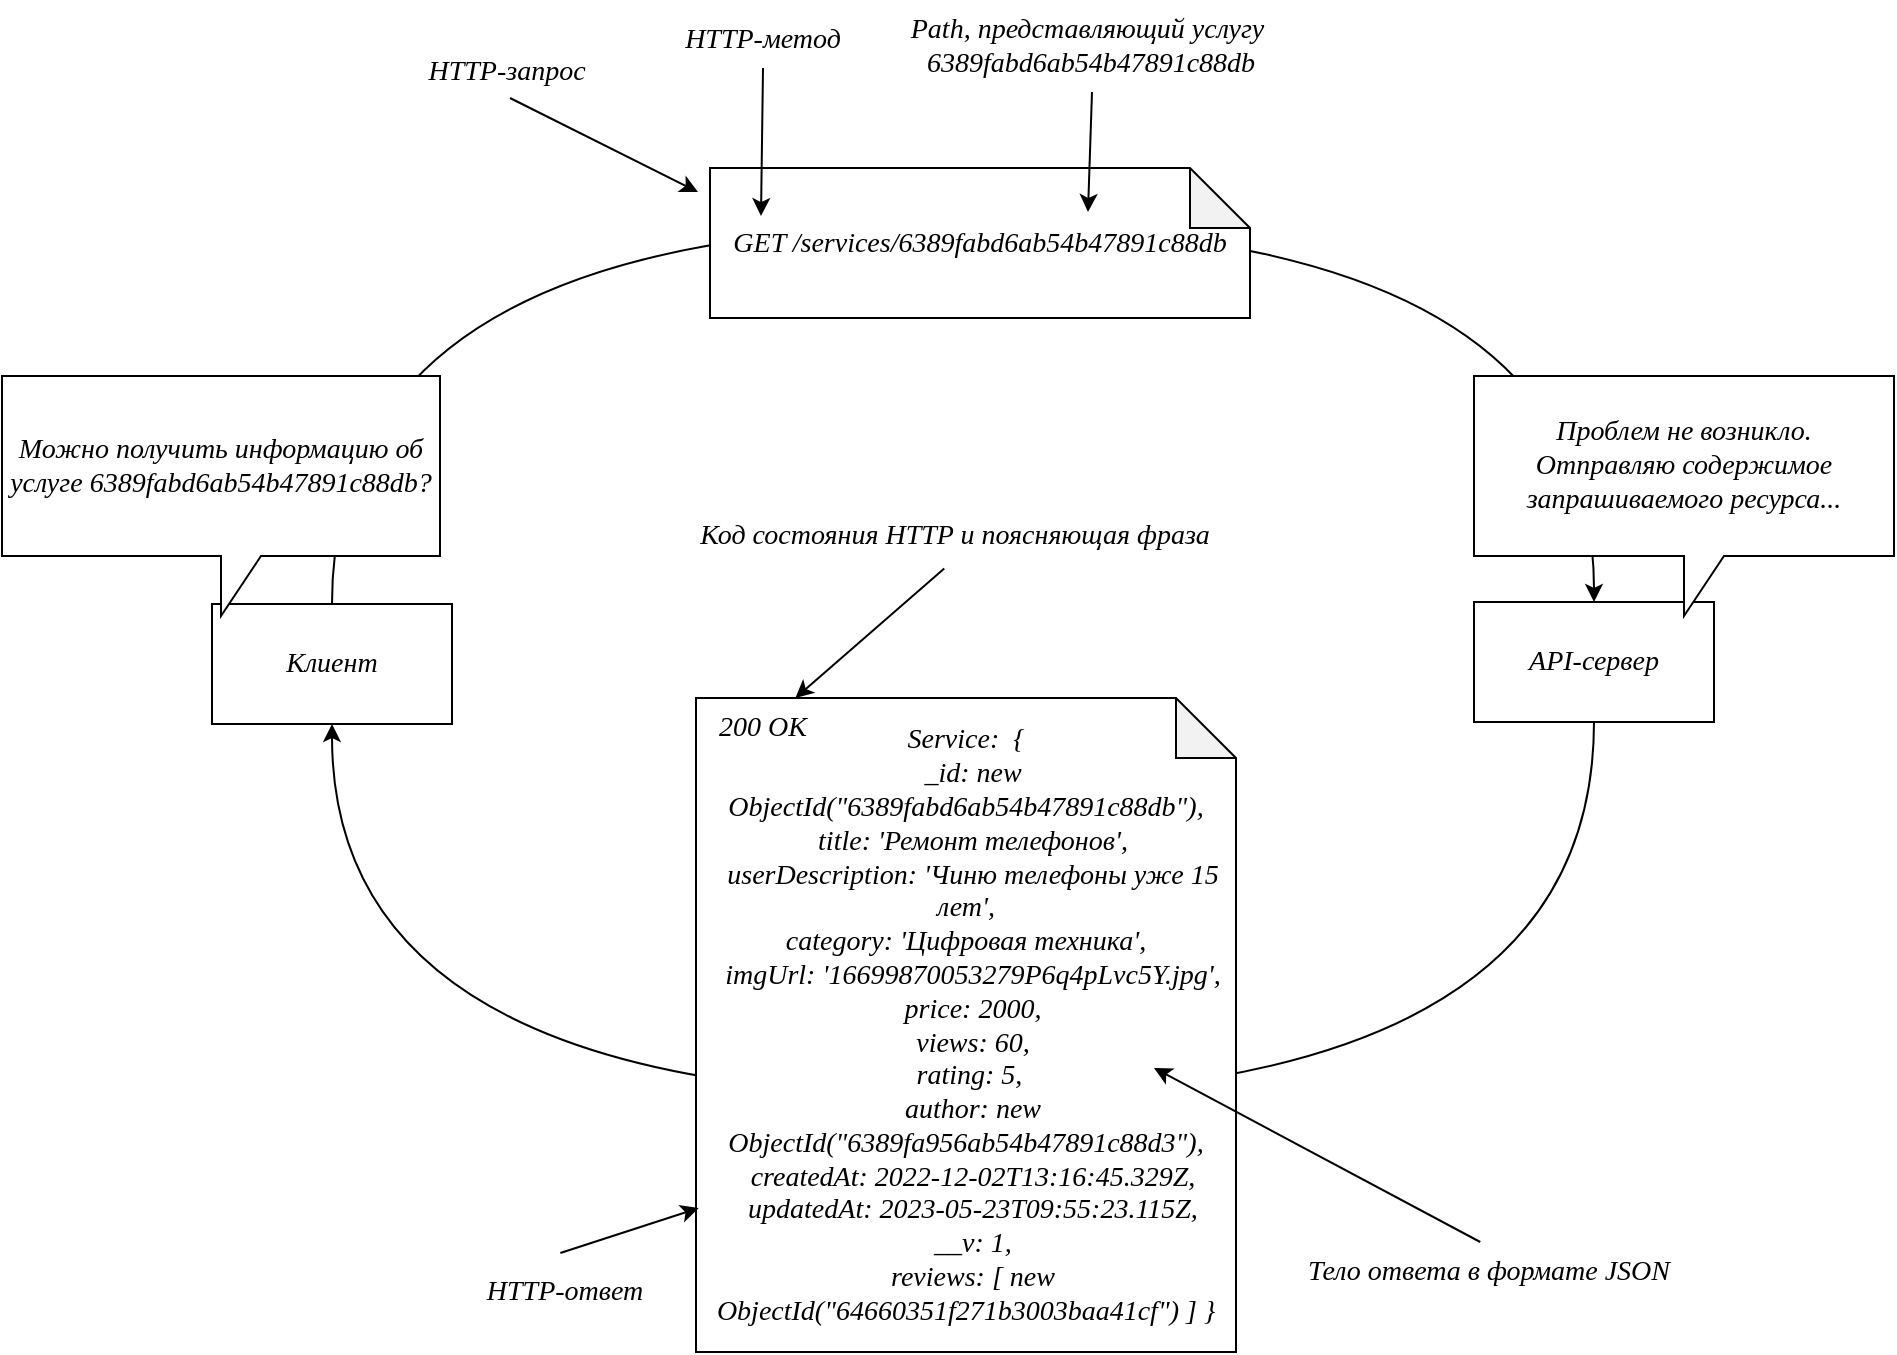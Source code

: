 <mxfile version="21.3.2" type="github">
  <diagram name="Страница 1" id="OEq_fK_gDckMK1iQfVcr">
    <mxGraphModel dx="1595" dy="806" grid="0" gridSize="10" guides="1" tooltips="1" connect="1" arrows="1" fold="1" page="1" pageScale="1" pageWidth="1169" pageHeight="827" math="0" shadow="0">
      <root>
        <mxCell id="0" />
        <mxCell id="1" parent="0" />
        <mxCell id="K-uSzFAWOv2Kq7Vh8tpK-1" value="" style="endArrow=none;html=1;rounded=0;fontFamily=GOST type A Regular;fontSource=https%3A%2F%2Fwebfonts.pro%2Flight-fonts%2F123-gost_type_a.html;edgeStyle=orthogonalEdgeStyle;curved=1;exitX=0.5;exitY=1;exitDx=0;exitDy=0;entryX=0.5;entryY=1;entryDx=0;entryDy=0;startArrow=classic;startFill=1;fontStyle=2;fontSize=14;" parent="1" source="K-uSzFAWOv2Kq7Vh8tpK-4" target="K-uSzFAWOv2Kq7Vh8tpK-5" edge="1">
          <mxGeometry width="50" height="50" relative="1" as="geometry">
            <mxPoint x="294" y="585" as="sourcePoint" />
            <mxPoint x="344" y="535" as="targetPoint" />
            <Array as="points">
              <mxPoint x="272" y="631" />
              <mxPoint x="903" y="631" />
            </Array>
          </mxGeometry>
        </mxCell>
        <mxCell id="K-uSzFAWOv2Kq7Vh8tpK-2" value="" style="endArrow=none;html=1;rounded=0;fontFamily=GOST type A Regular;fontSource=https%3A%2F%2Fwebfonts.pro%2Flight-fonts%2F123-gost_type_a.html;edgeStyle=orthogonalEdgeStyle;curved=1;exitX=0.5;exitY=0;exitDx=0;exitDy=0;entryX=0.5;entryY=0;entryDx=0;entryDy=0;startArrow=classic;startFill=1;fontStyle=2;fontSize=14;" parent="1" source="K-uSzFAWOv2Kq7Vh8tpK-5" target="K-uSzFAWOv2Kq7Vh8tpK-4" edge="1">
          <mxGeometry width="50" height="50" relative="1" as="geometry">
            <mxPoint x="282" y="455" as="sourcePoint" />
            <mxPoint x="464" y="632" as="targetPoint" />
            <Array as="points">
              <mxPoint x="903" y="196" />
              <mxPoint x="272" y="196" />
            </Array>
          </mxGeometry>
        </mxCell>
        <mxCell id="K-uSzFAWOv2Kq7Vh8tpK-3" value="&lt;div style=&quot;font-size: 14px;&quot;&gt;Service:&amp;nbsp; {&lt;/div&gt;&lt;div style=&quot;font-size: 14px;&quot;&gt;&amp;nbsp; _id: new ObjectId(&quot;6389fabd6ab54b47891c88db&quot;),&lt;/div&gt;&lt;div style=&quot;font-size: 14px;&quot;&gt;&amp;nbsp; title: &#39;Ремонт телефонов&#39;,&lt;/div&gt;&lt;div style=&quot;font-size: 14px;&quot;&gt;&amp;nbsp; userDescription: &#39;Чиню телефоны уже 15 лет&#39;,&lt;/div&gt;&lt;div style=&quot;font-size: 14px;&quot;&gt;category: &#39;Цифровая техника&#39;,&lt;br style=&quot;font-size: 14px;&quot;&gt;&lt;/div&gt;&lt;div style=&quot;font-size: 14px;&quot;&gt;&amp;nbsp; imgUrl: &#39;16699870053279P6q4pLvc5Y.jpg&#39;,&lt;/div&gt;&lt;div style=&quot;font-size: 14px;&quot;&gt;&amp;nbsp; price: 2000,&lt;/div&gt;&lt;div style=&quot;font-size: 14px;&quot;&gt;&amp;nbsp; views: 60,&lt;/div&gt;&lt;div style=&quot;font-size: 14px;&quot;&gt;&amp;nbsp;rating: 5,&lt;br style=&quot;font-size: 14px;&quot;&gt;&lt;/div&gt;&lt;div style=&quot;font-size: 14px;&quot;&gt;&amp;nbsp; author: new ObjectId(&quot;6389fa956ab54b47891c88d3&quot;),&lt;/div&gt;&lt;div style=&quot;font-size: 14px;&quot;&gt;&amp;nbsp; createdAt: 2022-12-02T13:16:45.329Z,&lt;/div&gt;&lt;div style=&quot;font-size: 14px;&quot;&gt;&amp;nbsp; updatedAt: 2023-05-23T09:55:23.115Z,&lt;/div&gt;&lt;div style=&quot;font-size: 14px;&quot;&gt;&amp;nbsp; __v: 1,&lt;/div&gt;&lt;div style=&quot;font-size: 14px;&quot;&gt;&amp;nbsp; reviews: [ new ObjectId(&quot;64660351f271b3003baa41cf&quot;) ]&amp;nbsp;&lt;span style=&quot;background-color: initial; font-size: 14px;&quot;&gt;}&lt;/span&gt;&lt;/div&gt;" style="shape=note;whiteSpace=wrap;html=1;backgroundOutline=1;darkOpacity=0.05;fontFamily=GOST type A Regular;fontSource=https%3A%2F%2Fwebfonts.pro%2Flight-fonts%2F123-gost_type_a.html;fontStyle=2;fontSize=14;" parent="1" vertex="1">
          <mxGeometry x="454" y="432" width="270" height="327" as="geometry" />
        </mxCell>
        <mxCell id="K-uSzFAWOv2Kq7Vh8tpK-4" value="Клиент" style="rounded=0;whiteSpace=wrap;html=1;fontFamily=GOST type A Regular;fontSource=https%3A%2F%2Fwebfonts.pro%2Flight-fonts%2F123-gost_type_a.html;fontStyle=2;fontSize=14;" parent="1" vertex="1">
          <mxGeometry x="212" y="385" width="120" height="60" as="geometry" />
        </mxCell>
        <mxCell id="K-uSzFAWOv2Kq7Vh8tpK-5" value="API-сервер" style="rounded=0;whiteSpace=wrap;html=1;fontFamily=GOST type A Regular;fontSource=https%3A%2F%2Fwebfonts.pro%2Flight-fonts%2F123-gost_type_a.html;fontStyle=2;fontSize=14;" parent="1" vertex="1">
          <mxGeometry x="843" y="384" width="120" height="60" as="geometry" />
        </mxCell>
        <mxCell id="K-uSzFAWOv2Kq7Vh8tpK-6" value="Можно получить информацию об услуге&amp;nbsp;6389fabd6ab54b47891c88db?" style="shape=callout;whiteSpace=wrap;html=1;perimeter=calloutPerimeter;fontFamily=GOST type A Regular;fontSource=https%3A%2F%2Fwebfonts.pro%2Flight-fonts%2F123-gost_type_a.html;fontStyle=2;fontSize=14;" parent="1" vertex="1">
          <mxGeometry x="107" y="271" width="219" height="120" as="geometry" />
        </mxCell>
        <mxCell id="K-uSzFAWOv2Kq7Vh8tpK-7" value="Проблем не возникло.&lt;br style=&quot;font-size: 14px;&quot;&gt;Отправляю содержимое запрашиваемого ресурса..." style="shape=callout;whiteSpace=wrap;html=1;perimeter=calloutPerimeter;fontFamily=GOST type A Regular;fontSource=https%3A%2F%2Fwebfonts.pro%2Flight-fonts%2F123-gost_type_a.html;fontStyle=2;fontSize=14;" parent="1" vertex="1">
          <mxGeometry x="843" y="271" width="210" height="120" as="geometry" />
        </mxCell>
        <mxCell id="K-uSzFAWOv2Kq7Vh8tpK-8" value="200 OK" style="text;html=1;align=center;verticalAlign=middle;resizable=0;points=[];autosize=1;strokeColor=none;fillColor=none;fontFamily=GOST type A Regular;fontSource=https%3A%2F%2Fwebfonts.pro%2Flight-fonts%2F123-gost_type_a.html;fontStyle=2;fontSize=14;" parent="1" vertex="1">
          <mxGeometry x="456" y="432" width="62" height="29" as="geometry" />
        </mxCell>
        <mxCell id="K-uSzFAWOv2Kq7Vh8tpK-9" value="GET /services/6389fabd6ab54b47891c88db" style="shape=note;whiteSpace=wrap;html=1;backgroundOutline=1;darkOpacity=0.05;fontFamily=GOST type A Regular;fontSource=https%3A%2F%2Fwebfonts.pro%2Flight-fonts%2F123-gost_type_a.html;fontStyle=2;fontSize=14;" parent="1" vertex="1">
          <mxGeometry x="461" y="167" width="270" height="75" as="geometry" />
        </mxCell>
        <mxCell id="K-uSzFAWOv2Kq7Vh8tpK-10" value="" style="endArrow=classic;html=1;rounded=0;fontFamily=GOST type A Regular;fontSource=https%3A%2F%2Fwebfonts.pro%2Flight-fonts%2F123-gost_type_a.html;fontStyle=2;fontSize=14;" parent="1" edge="1">
          <mxGeometry width="50" height="50" relative="1" as="geometry">
            <mxPoint x="361" y="132" as="sourcePoint" />
            <mxPoint x="455" y="179" as="targetPoint" />
          </mxGeometry>
        </mxCell>
        <mxCell id="K-uSzFAWOv2Kq7Vh8tpK-11" value="HTTP-запрос" style="text;html=1;align=center;verticalAlign=middle;resizable=0;points=[];autosize=1;strokeColor=none;fillColor=none;fontFamily=GOST type A Regular;fontStyle=2;fontSource=https%3A%2F%2Fwebfonts.pro%2Flight-fonts%2F123-gost_type_a.html;fontSize=14;" parent="1" vertex="1">
          <mxGeometry x="310" y="104" width="97" height="29" as="geometry" />
        </mxCell>
        <mxCell id="K-uSzFAWOv2Kq7Vh8tpK-12" value="HTTP-метод" style="text;html=1;align=center;verticalAlign=middle;resizable=0;points=[];autosize=1;strokeColor=none;fillColor=none;fontFamily=GOST type A Regular;fontStyle=2;fontSource=https%3A%2F%2Fwebfonts.pro%2Flight-fonts%2F123-gost_type_a.html;fontSize=14;" parent="1" vertex="1">
          <mxGeometry x="439" y="88" width="96" height="29" as="geometry" />
        </mxCell>
        <mxCell id="K-uSzFAWOv2Kq7Vh8tpK-13" value="Path, представляющий услугу&amp;nbsp;&lt;br style=&quot;font-size: 14px;&quot;&gt;&lt;span style=&quot;font-size: 14px;&quot;&gt;6389fabd6ab54b47891c88db&lt;/span&gt;" style="text;html=1;align=center;verticalAlign=middle;resizable=0;points=[];autosize=1;strokeColor=none;fillColor=none;fontFamily=GOST type A Regular;fontStyle=2;fontSource=https%3A%2F%2Fwebfonts.pro%2Flight-fonts%2F123-gost_type_a.html;fontSize=14;" parent="1" vertex="1">
          <mxGeometry x="552" y="83" width="198" height="46" as="geometry" />
        </mxCell>
        <mxCell id="K-uSzFAWOv2Kq7Vh8tpK-14" value="HTTP-ответ" style="text;html=1;align=center;verticalAlign=middle;resizable=0;points=[];autosize=1;strokeColor=none;fillColor=none;fontFamily=GOST type A Regular;fontStyle=2;fontSource=https%3A%2F%2Fwebfonts.pro%2Flight-fonts%2F123-gost_type_a.html;fontSize=14;" parent="1" vertex="1">
          <mxGeometry x="340" y="714" width="96" height="29" as="geometry" />
        </mxCell>
        <mxCell id="K-uSzFAWOv2Kq7Vh8tpK-15" value="Тело ответа в формате JSON" style="text;html=1;align=center;verticalAlign=middle;resizable=0;points=[];autosize=1;strokeColor=none;fillColor=none;fontFamily=GOST type A Regular;fontStyle=2;fontSource=https%3A%2F%2Fwebfonts.pro%2Flight-fonts%2F123-gost_type_a.html;fontSize=14;" parent="1" vertex="1">
          <mxGeometry x="750" y="704" width="199" height="29" as="geometry" />
        </mxCell>
        <mxCell id="K-uSzFAWOv2Kq7Vh8tpK-16" value="Код состояния HTTP и поясняющая фраза" style="text;html=1;align=center;verticalAlign=middle;resizable=0;points=[];autosize=1;strokeColor=none;fillColor=none;fontFamily=GOST type A Regular;fontStyle=2;fontSource=https%3A%2F%2Fwebfonts.pro%2Flight-fonts%2F123-gost_type_a.html;fontSize=14;" parent="1" vertex="1">
          <mxGeometry x="446" y="336" width="273" height="29" as="geometry" />
        </mxCell>
        <mxCell id="K-uSzFAWOv2Kq7Vh8tpK-20" value="" style="endArrow=classic;html=1;rounded=0;fontFamily=GOST type A Regular;fontSource=https%3A%2F%2Fwebfonts.pro%2Flight-fonts%2F123-gost_type_a.html;exitX=0.481;exitY=-0.154;exitDx=0;exitDy=0;exitPerimeter=0;entryX=0.005;entryY=0.78;entryDx=0;entryDy=0;entryPerimeter=0;fontStyle=2;fontSize=14;" parent="1" source="K-uSzFAWOv2Kq7Vh8tpK-14" target="K-uSzFAWOv2Kq7Vh8tpK-3" edge="1">
          <mxGeometry width="50" height="50" relative="1" as="geometry">
            <mxPoint x="432.508" y="703" as="sourcePoint" />
            <mxPoint x="442" y="688" as="targetPoint" />
          </mxGeometry>
        </mxCell>
        <mxCell id="K-uSzFAWOv2Kq7Vh8tpK-21" value="" style="endArrow=classic;html=1;rounded=0;fontFamily=GOST type A Regular;fontSource=https%3A%2F%2Fwebfonts.pro%2Flight-fonts%2F123-gost_type_a.html;exitX=0.484;exitY=1.077;exitDx=0;exitDy=0;exitPerimeter=0;fontStyle=2;fontSize=14;" parent="1" source="K-uSzFAWOv2Kq7Vh8tpK-16" edge="1" target="K-uSzFAWOv2Kq7Vh8tpK-8">
          <mxGeometry width="50" height="50" relative="1" as="geometry">
            <mxPoint x="478.021" y="457.999" as="sourcePoint" />
            <mxPoint x="477.5" y="516.22" as="targetPoint" />
          </mxGeometry>
        </mxCell>
        <mxCell id="E9q5LAADmK87u5Hy1bQb-2" value="" style="endArrow=classic;html=1;rounded=0;exitX=0.483;exitY=0;exitDx=0;exitDy=0;exitPerimeter=0;" edge="1" parent="1" source="K-uSzFAWOv2Kq7Vh8tpK-15">
          <mxGeometry width="50" height="50" relative="1" as="geometry">
            <mxPoint x="633" y="667" as="sourcePoint" />
            <mxPoint x="683" y="617" as="targetPoint" />
          </mxGeometry>
        </mxCell>
        <mxCell id="E9q5LAADmK87u5Hy1bQb-3" value="" style="endArrow=classic;html=1;rounded=0;fontFamily=GOST type A Regular;fontSource=https%3A%2F%2Fwebfonts.pro%2Flight-fonts%2F123-gost_type_a.html;fontStyle=2;fontSize=14;" edge="1" parent="1">
          <mxGeometry width="50" height="50" relative="1" as="geometry">
            <mxPoint x="652" y="129" as="sourcePoint" />
            <mxPoint x="650" y="189" as="targetPoint" />
          </mxGeometry>
        </mxCell>
        <mxCell id="E9q5LAADmK87u5Hy1bQb-4" value="" style="endArrow=classic;html=1;rounded=0;fontFamily=GOST type A Regular;fontSource=https%3A%2F%2Fwebfonts.pro%2Flight-fonts%2F123-gost_type_a.html;exitX=0.497;exitY=1.025;exitDx=0;exitDy=0;exitPerimeter=0;fontStyle=2;fontSize=14;" edge="1" parent="1">
          <mxGeometry width="50" height="50" relative="1" as="geometry">
            <mxPoint x="487.5" y="117" as="sourcePoint" />
            <mxPoint x="486.5" y="191" as="targetPoint" />
          </mxGeometry>
        </mxCell>
      </root>
    </mxGraphModel>
  </diagram>
</mxfile>
